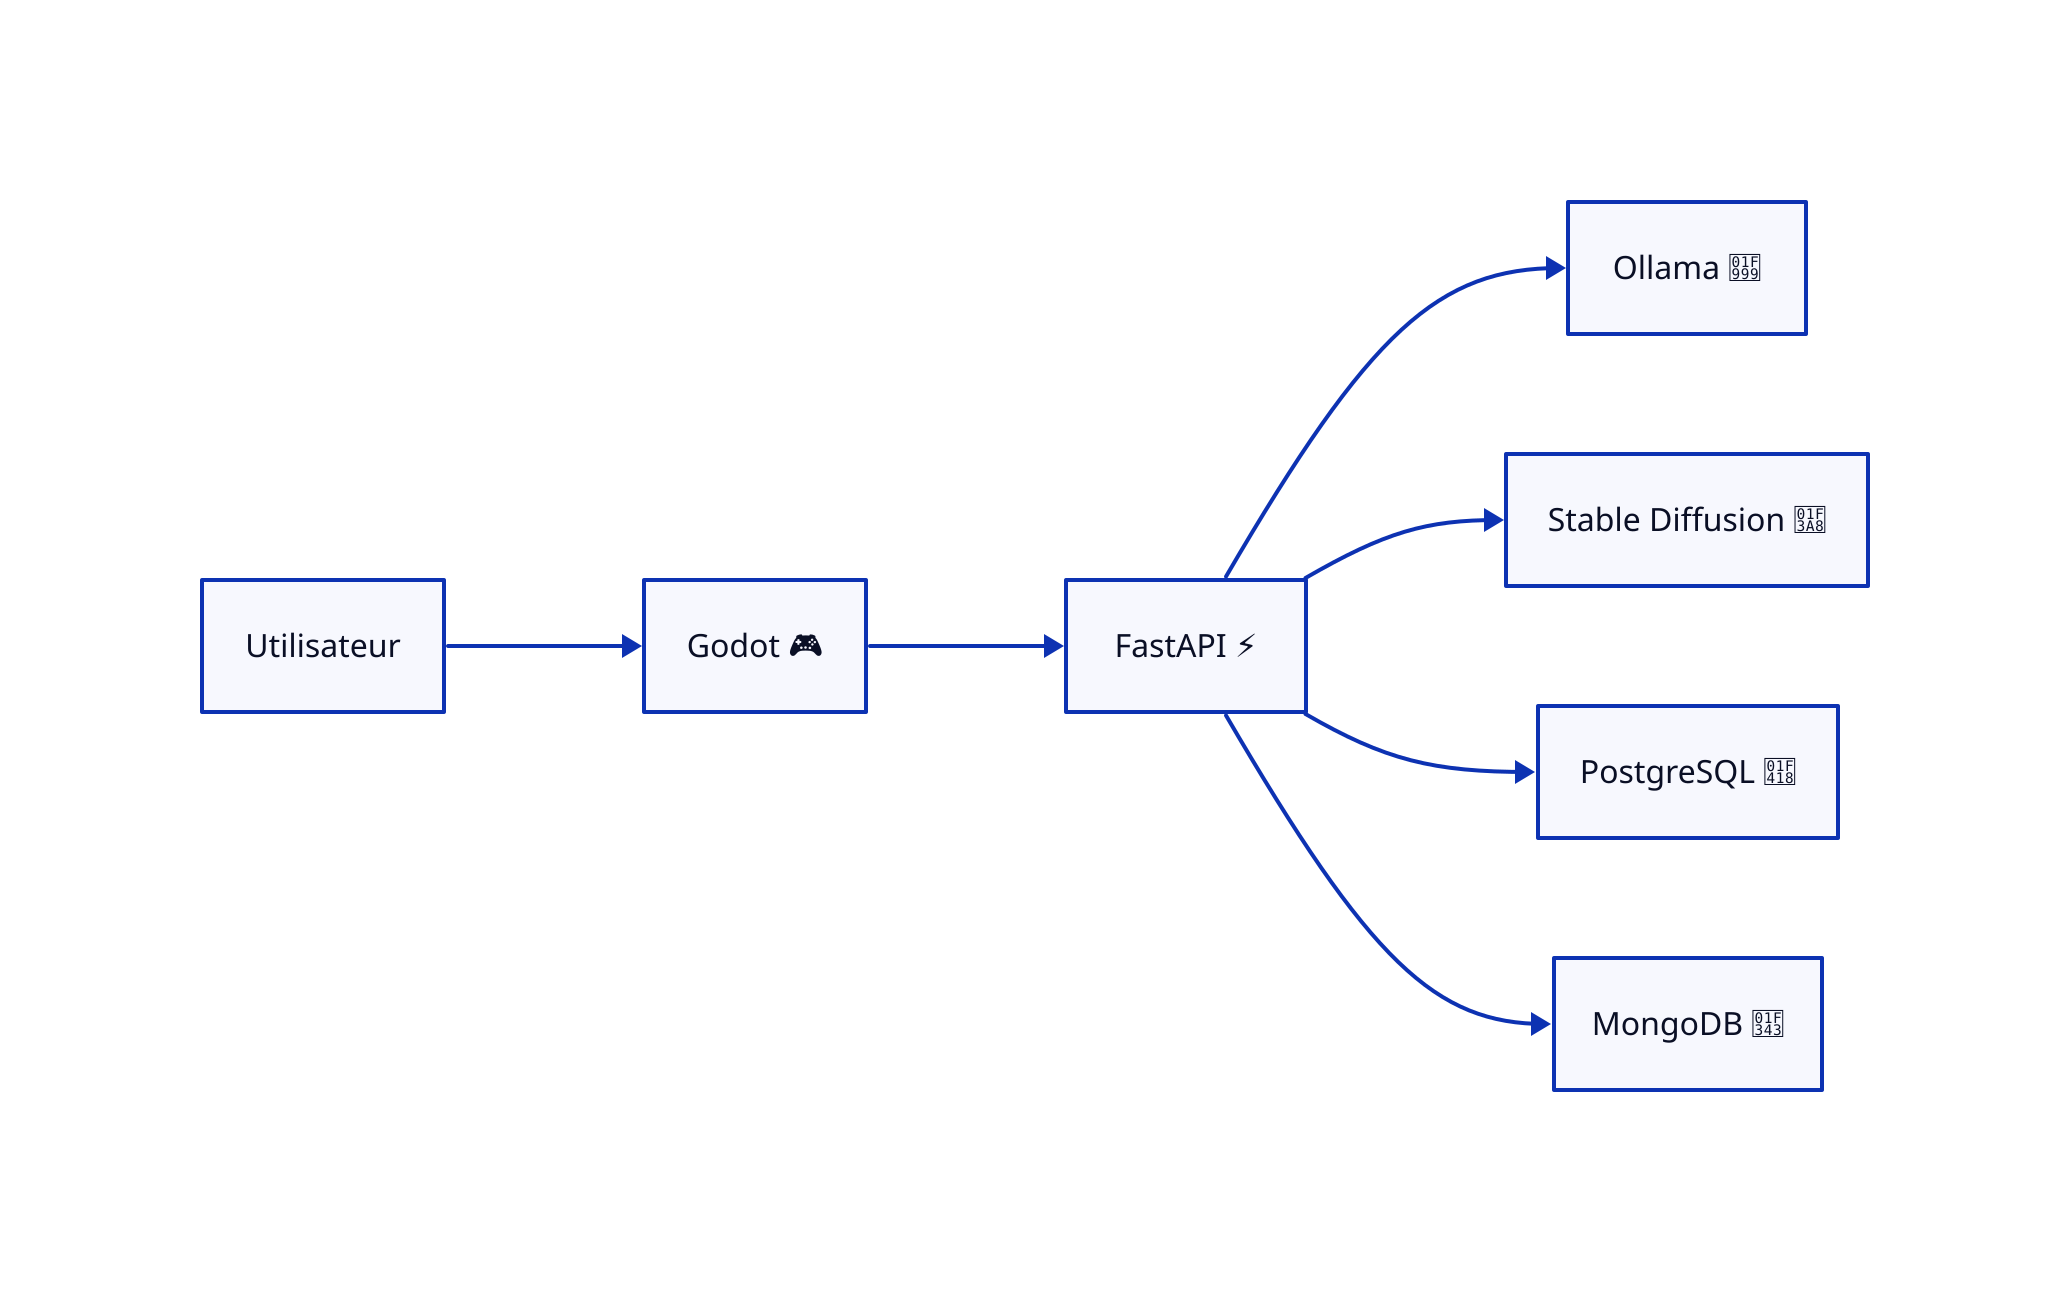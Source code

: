 direction: right
U: "Utilisateur"
G: "Godot 🎮"
A: "FastAPI ⚡"
O: "Ollama 🦙"
SD: "Stable Diffusion 🎨"
PG: "PostgreSQL 🐘"
MG: "MongoDB 🍃"

U -> G
G -> A
A -> O
A -> SD
A -> PG
A -> MG
